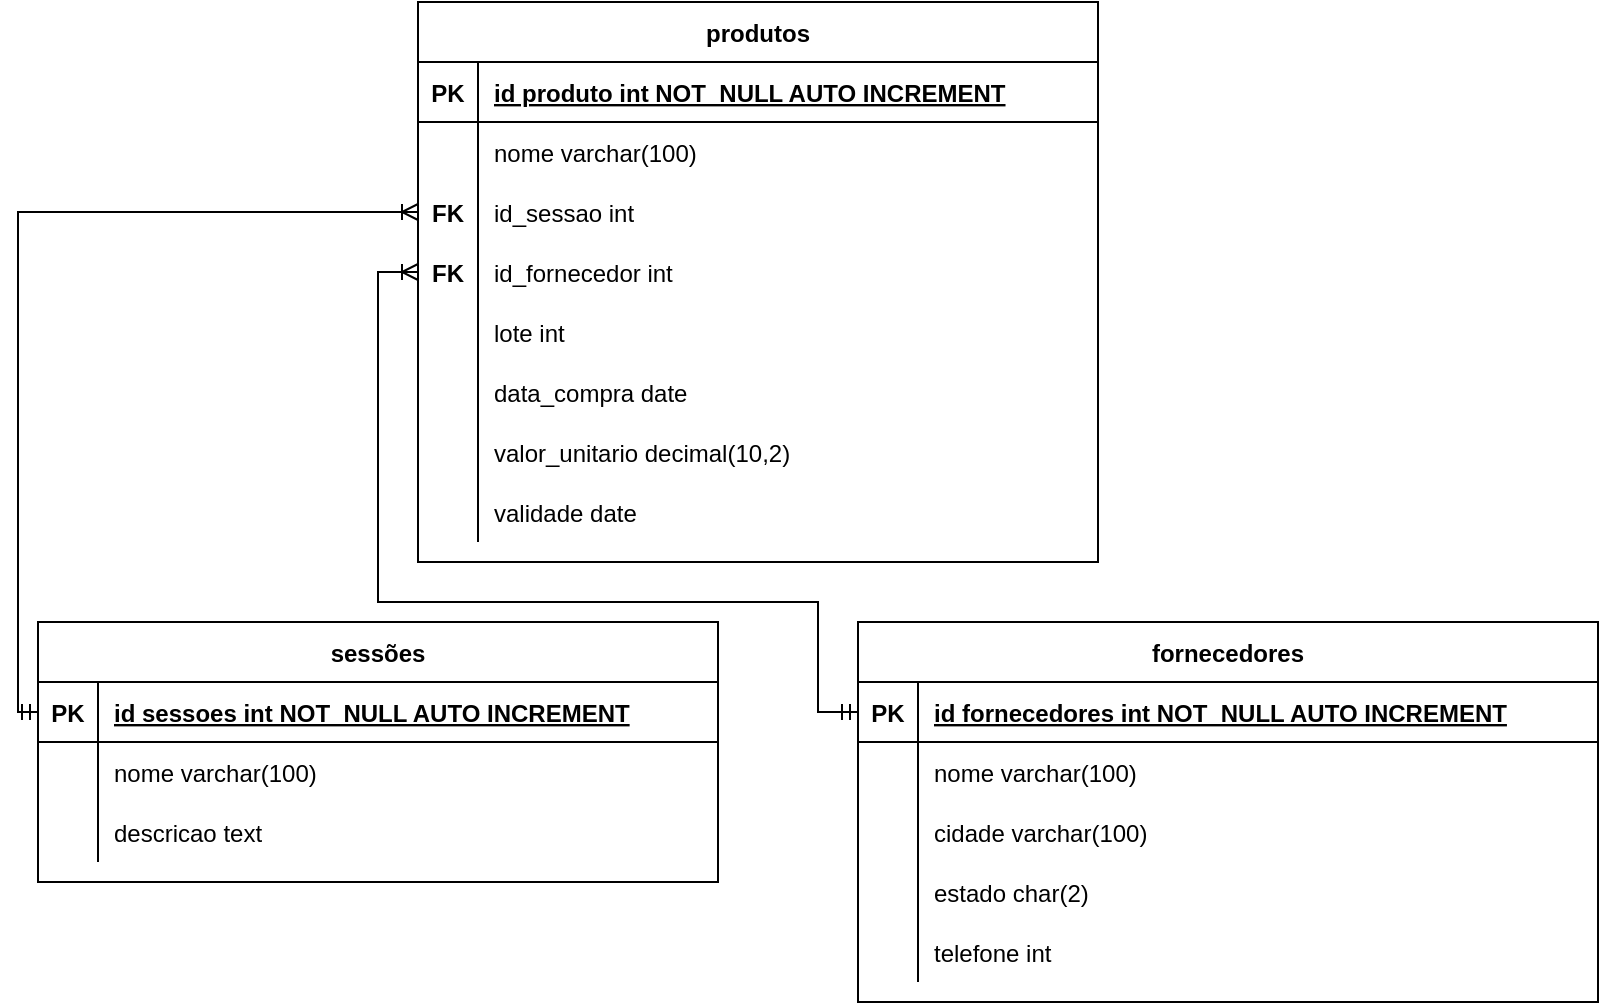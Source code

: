 <mxfile version="20.5.1" type="device"><diagram id="R2lEEEUBdFMjLlhIrx00" name="Page-1"><mxGraphModel dx="1304" dy="529" grid="1" gridSize="10" guides="1" tooltips="1" connect="1" arrows="1" fold="1" page="1" pageScale="1" pageWidth="850" pageHeight="1100" math="0" shadow="0" extFonts="Permanent Marker^https://fonts.googleapis.com/css?family=Permanent+Marker"><root><mxCell id="0"/><mxCell id="1" parent="0"/><mxCell id="n2PwKdHK-ow0a8Y8nJU9-1" value="produtos" style="shape=table;startSize=30;container=1;collapsible=1;childLayout=tableLayout;fixedRows=1;rowLines=0;fontStyle=1;align=center;resizeLast=1;" vertex="1" parent="1"><mxGeometry x="230" y="40" width="340" height="280" as="geometry"/></mxCell><mxCell id="n2PwKdHK-ow0a8Y8nJU9-2" value="" style="shape=tableRow;horizontal=0;startSize=0;swimlaneHead=0;swimlaneBody=0;fillColor=none;collapsible=0;dropTarget=0;points=[[0,0.5],[1,0.5]];portConstraint=eastwest;top=0;left=0;right=0;bottom=1;" vertex="1" parent="n2PwKdHK-ow0a8Y8nJU9-1"><mxGeometry y="30" width="340" height="30" as="geometry"/></mxCell><mxCell id="n2PwKdHK-ow0a8Y8nJU9-3" value="PK" style="shape=partialRectangle;connectable=0;fillColor=none;top=0;left=0;bottom=0;right=0;fontStyle=1;overflow=hidden;" vertex="1" parent="n2PwKdHK-ow0a8Y8nJU9-2"><mxGeometry width="30" height="30" as="geometry"><mxRectangle width="30" height="30" as="alternateBounds"/></mxGeometry></mxCell><mxCell id="n2PwKdHK-ow0a8Y8nJU9-4" value="id produto int NOT_NULL AUTO INCREMENT" style="shape=partialRectangle;connectable=0;fillColor=none;top=0;left=0;bottom=0;right=0;align=left;spacingLeft=6;fontStyle=5;overflow=hidden;" vertex="1" parent="n2PwKdHK-ow0a8Y8nJU9-2"><mxGeometry x="30" width="310" height="30" as="geometry"><mxRectangle width="310" height="30" as="alternateBounds"/></mxGeometry></mxCell><mxCell id="n2PwKdHK-ow0a8Y8nJU9-5" value="" style="shape=tableRow;horizontal=0;startSize=0;swimlaneHead=0;swimlaneBody=0;fillColor=none;collapsible=0;dropTarget=0;points=[[0,0.5],[1,0.5]];portConstraint=eastwest;top=0;left=0;right=0;bottom=0;" vertex="1" parent="n2PwKdHK-ow0a8Y8nJU9-1"><mxGeometry y="60" width="340" height="30" as="geometry"/></mxCell><mxCell id="n2PwKdHK-ow0a8Y8nJU9-6" value="" style="shape=partialRectangle;connectable=0;fillColor=none;top=0;left=0;bottom=0;right=0;editable=1;overflow=hidden;" vertex="1" parent="n2PwKdHK-ow0a8Y8nJU9-5"><mxGeometry width="30" height="30" as="geometry"><mxRectangle width="30" height="30" as="alternateBounds"/></mxGeometry></mxCell><mxCell id="n2PwKdHK-ow0a8Y8nJU9-7" value="nome varchar(100)" style="shape=partialRectangle;connectable=0;fillColor=none;top=0;left=0;bottom=0;right=0;align=left;spacingLeft=6;overflow=hidden;" vertex="1" parent="n2PwKdHK-ow0a8Y8nJU9-5"><mxGeometry x="30" width="310" height="30" as="geometry"><mxRectangle width="310" height="30" as="alternateBounds"/></mxGeometry></mxCell><mxCell id="n2PwKdHK-ow0a8Y8nJU9-8" value="" style="shape=tableRow;horizontal=0;startSize=0;swimlaneHead=0;swimlaneBody=0;fillColor=none;collapsible=0;dropTarget=0;points=[[0,0.5],[1,0.5]];portConstraint=eastwest;top=0;left=0;right=0;bottom=0;" vertex="1" parent="n2PwKdHK-ow0a8Y8nJU9-1"><mxGeometry y="90" width="340" height="30" as="geometry"/></mxCell><mxCell id="n2PwKdHK-ow0a8Y8nJU9-9" value="" style="shape=partialRectangle;connectable=0;fillColor=none;top=0;left=0;bottom=0;right=0;editable=1;overflow=hidden;" vertex="1" parent="n2PwKdHK-ow0a8Y8nJU9-8"><mxGeometry width="30" height="30" as="geometry"><mxRectangle width="30" height="30" as="alternateBounds"/></mxGeometry></mxCell><mxCell id="n2PwKdHK-ow0a8Y8nJU9-10" value="id_sessao int" style="shape=partialRectangle;connectable=0;fillColor=none;top=0;left=0;bottom=0;right=0;align=left;spacingLeft=6;overflow=hidden;" vertex="1" parent="n2PwKdHK-ow0a8Y8nJU9-8"><mxGeometry x="30" width="310" height="30" as="geometry"><mxRectangle width="310" height="30" as="alternateBounds"/></mxGeometry></mxCell><mxCell id="n2PwKdHK-ow0a8Y8nJU9-11" value="" style="shape=tableRow;horizontal=0;startSize=0;swimlaneHead=0;swimlaneBody=0;fillColor=none;collapsible=0;dropTarget=0;points=[[0,0.5],[1,0.5]];portConstraint=eastwest;top=0;left=0;right=0;bottom=0;" vertex="1" parent="n2PwKdHK-ow0a8Y8nJU9-1"><mxGeometry y="120" width="340" height="30" as="geometry"/></mxCell><mxCell id="n2PwKdHK-ow0a8Y8nJU9-12" value="" style="shape=partialRectangle;connectable=0;fillColor=none;top=0;left=0;bottom=0;right=0;editable=1;overflow=hidden;" vertex="1" parent="n2PwKdHK-ow0a8Y8nJU9-11"><mxGeometry width="30" height="30" as="geometry"><mxRectangle width="30" height="30" as="alternateBounds"/></mxGeometry></mxCell><mxCell id="n2PwKdHK-ow0a8Y8nJU9-13" value="id_fornecedor int" style="shape=partialRectangle;connectable=0;fillColor=none;top=0;left=0;bottom=0;right=0;align=left;spacingLeft=6;overflow=hidden;" vertex="1" parent="n2PwKdHK-ow0a8Y8nJU9-11"><mxGeometry x="30" width="310" height="30" as="geometry"><mxRectangle width="310" height="30" as="alternateBounds"/></mxGeometry></mxCell><mxCell id="n2PwKdHK-ow0a8Y8nJU9-40" value="" style="shape=tableRow;horizontal=0;startSize=0;swimlaneHead=0;swimlaneBody=0;fillColor=none;collapsible=0;dropTarget=0;points=[[0,0.5],[1,0.5]];portConstraint=eastwest;top=0;left=0;right=0;bottom=0;" vertex="1" parent="n2PwKdHK-ow0a8Y8nJU9-1"><mxGeometry y="150" width="340" height="30" as="geometry"/></mxCell><mxCell id="n2PwKdHK-ow0a8Y8nJU9-41" value="" style="shape=partialRectangle;connectable=0;fillColor=none;top=0;left=0;bottom=0;right=0;editable=1;overflow=hidden;" vertex="1" parent="n2PwKdHK-ow0a8Y8nJU9-40"><mxGeometry width="30" height="30" as="geometry"><mxRectangle width="30" height="30" as="alternateBounds"/></mxGeometry></mxCell><mxCell id="n2PwKdHK-ow0a8Y8nJU9-42" value="lote int" style="shape=partialRectangle;connectable=0;fillColor=none;top=0;left=0;bottom=0;right=0;align=left;spacingLeft=6;overflow=hidden;" vertex="1" parent="n2PwKdHK-ow0a8Y8nJU9-40"><mxGeometry x="30" width="310" height="30" as="geometry"><mxRectangle width="310" height="30" as="alternateBounds"/></mxGeometry></mxCell><mxCell id="n2PwKdHK-ow0a8Y8nJU9-43" value="" style="shape=tableRow;horizontal=0;startSize=0;swimlaneHead=0;swimlaneBody=0;fillColor=none;collapsible=0;dropTarget=0;points=[[0,0.5],[1,0.5]];portConstraint=eastwest;top=0;left=0;right=0;bottom=0;" vertex="1" parent="n2PwKdHK-ow0a8Y8nJU9-1"><mxGeometry y="180" width="340" height="30" as="geometry"/></mxCell><mxCell id="n2PwKdHK-ow0a8Y8nJU9-44" value="" style="shape=partialRectangle;connectable=0;fillColor=none;top=0;left=0;bottom=0;right=0;editable=1;overflow=hidden;" vertex="1" parent="n2PwKdHK-ow0a8Y8nJU9-43"><mxGeometry width="30" height="30" as="geometry"><mxRectangle width="30" height="30" as="alternateBounds"/></mxGeometry></mxCell><mxCell id="n2PwKdHK-ow0a8Y8nJU9-45" value="data_compra date" style="shape=partialRectangle;connectable=0;fillColor=none;top=0;left=0;bottom=0;right=0;align=left;spacingLeft=6;overflow=hidden;" vertex="1" parent="n2PwKdHK-ow0a8Y8nJU9-43"><mxGeometry x="30" width="310" height="30" as="geometry"><mxRectangle width="310" height="30" as="alternateBounds"/></mxGeometry></mxCell><mxCell id="n2PwKdHK-ow0a8Y8nJU9-46" value="" style="shape=tableRow;horizontal=0;startSize=0;swimlaneHead=0;swimlaneBody=0;fillColor=none;collapsible=0;dropTarget=0;points=[[0,0.5],[1,0.5]];portConstraint=eastwest;top=0;left=0;right=0;bottom=0;" vertex="1" parent="n2PwKdHK-ow0a8Y8nJU9-1"><mxGeometry y="210" width="340" height="30" as="geometry"/></mxCell><mxCell id="n2PwKdHK-ow0a8Y8nJU9-47" value="" style="shape=partialRectangle;connectable=0;fillColor=none;top=0;left=0;bottom=0;right=0;editable=1;overflow=hidden;" vertex="1" parent="n2PwKdHK-ow0a8Y8nJU9-46"><mxGeometry width="30" height="30" as="geometry"><mxRectangle width="30" height="30" as="alternateBounds"/></mxGeometry></mxCell><mxCell id="n2PwKdHK-ow0a8Y8nJU9-48" value="valor_unitario decimal(10,2)" style="shape=partialRectangle;connectable=0;fillColor=none;top=0;left=0;bottom=0;right=0;align=left;spacingLeft=6;overflow=hidden;" vertex="1" parent="n2PwKdHK-ow0a8Y8nJU9-46"><mxGeometry x="30" width="310" height="30" as="geometry"><mxRectangle width="310" height="30" as="alternateBounds"/></mxGeometry></mxCell><mxCell id="n2PwKdHK-ow0a8Y8nJU9-52" value="" style="shape=tableRow;horizontal=0;startSize=0;swimlaneHead=0;swimlaneBody=0;fillColor=none;collapsible=0;dropTarget=0;points=[[0,0.5],[1,0.5]];portConstraint=eastwest;top=0;left=0;right=0;bottom=0;" vertex="1" parent="n2PwKdHK-ow0a8Y8nJU9-1"><mxGeometry y="240" width="340" height="30" as="geometry"/></mxCell><mxCell id="n2PwKdHK-ow0a8Y8nJU9-53" value="" style="shape=partialRectangle;connectable=0;fillColor=none;top=0;left=0;bottom=0;right=0;editable=1;overflow=hidden;" vertex="1" parent="n2PwKdHK-ow0a8Y8nJU9-52"><mxGeometry width="30" height="30" as="geometry"><mxRectangle width="30" height="30" as="alternateBounds"/></mxGeometry></mxCell><mxCell id="n2PwKdHK-ow0a8Y8nJU9-54" value="validade date" style="shape=partialRectangle;connectable=0;fillColor=none;top=0;left=0;bottom=0;right=0;align=left;spacingLeft=6;overflow=hidden;" vertex="1" parent="n2PwKdHK-ow0a8Y8nJU9-52"><mxGeometry x="30" width="310" height="30" as="geometry"><mxRectangle width="310" height="30" as="alternateBounds"/></mxGeometry></mxCell><mxCell id="n2PwKdHK-ow0a8Y8nJU9-14" value="sessões" style="shape=table;startSize=30;container=1;collapsible=1;childLayout=tableLayout;fixedRows=1;rowLines=0;fontStyle=1;align=center;resizeLast=1;" vertex="1" parent="1"><mxGeometry x="40" y="350" width="340" height="130" as="geometry"/></mxCell><mxCell id="n2PwKdHK-ow0a8Y8nJU9-15" value="" style="shape=tableRow;horizontal=0;startSize=0;swimlaneHead=0;swimlaneBody=0;fillColor=none;collapsible=0;dropTarget=0;points=[[0,0.5],[1,0.5]];portConstraint=eastwest;top=0;left=0;right=0;bottom=1;" vertex="1" parent="n2PwKdHK-ow0a8Y8nJU9-14"><mxGeometry y="30" width="340" height="30" as="geometry"/></mxCell><mxCell id="n2PwKdHK-ow0a8Y8nJU9-16" value="PK" style="shape=partialRectangle;connectable=0;fillColor=none;top=0;left=0;bottom=0;right=0;fontStyle=1;overflow=hidden;" vertex="1" parent="n2PwKdHK-ow0a8Y8nJU9-15"><mxGeometry width="30" height="30" as="geometry"><mxRectangle width="30" height="30" as="alternateBounds"/></mxGeometry></mxCell><mxCell id="n2PwKdHK-ow0a8Y8nJU9-17" value="id sessoes int NOT_NULL AUTO INCREMENT" style="shape=partialRectangle;connectable=0;fillColor=none;top=0;left=0;bottom=0;right=0;align=left;spacingLeft=6;fontStyle=5;overflow=hidden;" vertex="1" parent="n2PwKdHK-ow0a8Y8nJU9-15"><mxGeometry x="30" width="310" height="30" as="geometry"><mxRectangle width="310" height="30" as="alternateBounds"/></mxGeometry></mxCell><mxCell id="n2PwKdHK-ow0a8Y8nJU9-21" value="" style="shape=tableRow;horizontal=0;startSize=0;swimlaneHead=0;swimlaneBody=0;fillColor=none;collapsible=0;dropTarget=0;points=[[0,0.5],[1,0.5]];portConstraint=eastwest;top=0;left=0;right=0;bottom=0;" vertex="1" parent="n2PwKdHK-ow0a8Y8nJU9-14"><mxGeometry y="60" width="340" height="30" as="geometry"/></mxCell><mxCell id="n2PwKdHK-ow0a8Y8nJU9-22" value="" style="shape=partialRectangle;connectable=0;fillColor=none;top=0;left=0;bottom=0;right=0;editable=1;overflow=hidden;" vertex="1" parent="n2PwKdHK-ow0a8Y8nJU9-21"><mxGeometry width="30" height="30" as="geometry"><mxRectangle width="30" height="30" as="alternateBounds"/></mxGeometry></mxCell><mxCell id="n2PwKdHK-ow0a8Y8nJU9-23" value="nome varchar(100)" style="shape=partialRectangle;connectable=0;fillColor=none;top=0;left=0;bottom=0;right=0;align=left;spacingLeft=6;overflow=hidden;" vertex="1" parent="n2PwKdHK-ow0a8Y8nJU9-21"><mxGeometry x="30" width="310" height="30" as="geometry"><mxRectangle width="310" height="30" as="alternateBounds"/></mxGeometry></mxCell><mxCell id="n2PwKdHK-ow0a8Y8nJU9-24" value="" style="shape=tableRow;horizontal=0;startSize=0;swimlaneHead=0;swimlaneBody=0;fillColor=none;collapsible=0;dropTarget=0;points=[[0,0.5],[1,0.5]];portConstraint=eastwest;top=0;left=0;right=0;bottom=0;" vertex="1" parent="n2PwKdHK-ow0a8Y8nJU9-14"><mxGeometry y="90" width="340" height="30" as="geometry"/></mxCell><mxCell id="n2PwKdHK-ow0a8Y8nJU9-25" value="" style="shape=partialRectangle;connectable=0;fillColor=none;top=0;left=0;bottom=0;right=0;editable=1;overflow=hidden;" vertex="1" parent="n2PwKdHK-ow0a8Y8nJU9-24"><mxGeometry width="30" height="30" as="geometry"><mxRectangle width="30" height="30" as="alternateBounds"/></mxGeometry></mxCell><mxCell id="n2PwKdHK-ow0a8Y8nJU9-26" value="descricao text" style="shape=partialRectangle;connectable=0;fillColor=none;top=0;left=0;bottom=0;right=0;align=left;spacingLeft=6;overflow=hidden;" vertex="1" parent="n2PwKdHK-ow0a8Y8nJU9-24"><mxGeometry x="30" width="310" height="30" as="geometry"><mxRectangle width="310" height="30" as="alternateBounds"/></mxGeometry></mxCell><mxCell id="n2PwKdHK-ow0a8Y8nJU9-27" value="fornecedores" style="shape=table;startSize=30;container=1;collapsible=1;childLayout=tableLayout;fixedRows=1;rowLines=0;fontStyle=1;align=center;resizeLast=1;" vertex="1" parent="1"><mxGeometry x="450" y="350" width="370" height="190" as="geometry"/></mxCell><mxCell id="n2PwKdHK-ow0a8Y8nJU9-28" value="" style="shape=tableRow;horizontal=0;startSize=0;swimlaneHead=0;swimlaneBody=0;fillColor=none;collapsible=0;dropTarget=0;points=[[0,0.5],[1,0.5]];portConstraint=eastwest;top=0;left=0;right=0;bottom=1;" vertex="1" parent="n2PwKdHK-ow0a8Y8nJU9-27"><mxGeometry y="30" width="370" height="30" as="geometry"/></mxCell><mxCell id="n2PwKdHK-ow0a8Y8nJU9-29" value="PK" style="shape=partialRectangle;connectable=0;fillColor=none;top=0;left=0;bottom=0;right=0;fontStyle=1;overflow=hidden;" vertex="1" parent="n2PwKdHK-ow0a8Y8nJU9-28"><mxGeometry width="30" height="30" as="geometry"><mxRectangle width="30" height="30" as="alternateBounds"/></mxGeometry></mxCell><mxCell id="n2PwKdHK-ow0a8Y8nJU9-30" value="id fornecedores int NOT_NULL AUTO INCREMENT" style="shape=partialRectangle;connectable=0;fillColor=none;top=0;left=0;bottom=0;right=0;align=left;spacingLeft=6;fontStyle=5;overflow=hidden;" vertex="1" parent="n2PwKdHK-ow0a8Y8nJU9-28"><mxGeometry x="30" width="340" height="30" as="geometry"><mxRectangle width="340" height="30" as="alternateBounds"/></mxGeometry></mxCell><mxCell id="n2PwKdHK-ow0a8Y8nJU9-31" value="" style="shape=tableRow;horizontal=0;startSize=0;swimlaneHead=0;swimlaneBody=0;fillColor=none;collapsible=0;dropTarget=0;points=[[0,0.5],[1,0.5]];portConstraint=eastwest;top=0;left=0;right=0;bottom=0;" vertex="1" parent="n2PwKdHK-ow0a8Y8nJU9-27"><mxGeometry y="60" width="370" height="30" as="geometry"/></mxCell><mxCell id="n2PwKdHK-ow0a8Y8nJU9-32" value="" style="shape=partialRectangle;connectable=0;fillColor=none;top=0;left=0;bottom=0;right=0;editable=1;overflow=hidden;" vertex="1" parent="n2PwKdHK-ow0a8Y8nJU9-31"><mxGeometry width="30" height="30" as="geometry"><mxRectangle width="30" height="30" as="alternateBounds"/></mxGeometry></mxCell><mxCell id="n2PwKdHK-ow0a8Y8nJU9-33" value="nome varchar(100)" style="shape=partialRectangle;connectable=0;fillColor=none;top=0;left=0;bottom=0;right=0;align=left;spacingLeft=6;overflow=hidden;" vertex="1" parent="n2PwKdHK-ow0a8Y8nJU9-31"><mxGeometry x="30" width="340" height="30" as="geometry"><mxRectangle width="340" height="30" as="alternateBounds"/></mxGeometry></mxCell><mxCell id="n2PwKdHK-ow0a8Y8nJU9-34" value="" style="shape=tableRow;horizontal=0;startSize=0;swimlaneHead=0;swimlaneBody=0;fillColor=none;collapsible=0;dropTarget=0;points=[[0,0.5],[1,0.5]];portConstraint=eastwest;top=0;left=0;right=0;bottom=0;" vertex="1" parent="n2PwKdHK-ow0a8Y8nJU9-27"><mxGeometry y="90" width="370" height="30" as="geometry"/></mxCell><mxCell id="n2PwKdHK-ow0a8Y8nJU9-35" value="" style="shape=partialRectangle;connectable=0;fillColor=none;top=0;left=0;bottom=0;right=0;editable=1;overflow=hidden;" vertex="1" parent="n2PwKdHK-ow0a8Y8nJU9-34"><mxGeometry width="30" height="30" as="geometry"><mxRectangle width="30" height="30" as="alternateBounds"/></mxGeometry></mxCell><mxCell id="n2PwKdHK-ow0a8Y8nJU9-36" value="cidade varchar(100)" style="shape=partialRectangle;connectable=0;fillColor=none;top=0;left=0;bottom=0;right=0;align=left;spacingLeft=6;overflow=hidden;" vertex="1" parent="n2PwKdHK-ow0a8Y8nJU9-34"><mxGeometry x="30" width="340" height="30" as="geometry"><mxRectangle width="340" height="30" as="alternateBounds"/></mxGeometry></mxCell><mxCell id="n2PwKdHK-ow0a8Y8nJU9-37" value="" style="shape=tableRow;horizontal=0;startSize=0;swimlaneHead=0;swimlaneBody=0;fillColor=none;collapsible=0;dropTarget=0;points=[[0,0.5],[1,0.5]];portConstraint=eastwest;top=0;left=0;right=0;bottom=0;" vertex="1" parent="n2PwKdHK-ow0a8Y8nJU9-27"><mxGeometry y="120" width="370" height="30" as="geometry"/></mxCell><mxCell id="n2PwKdHK-ow0a8Y8nJU9-38" value="" style="shape=partialRectangle;connectable=0;fillColor=none;top=0;left=0;bottom=0;right=0;editable=1;overflow=hidden;" vertex="1" parent="n2PwKdHK-ow0a8Y8nJU9-37"><mxGeometry width="30" height="30" as="geometry"><mxRectangle width="30" height="30" as="alternateBounds"/></mxGeometry></mxCell><mxCell id="n2PwKdHK-ow0a8Y8nJU9-39" value="estado char(2)" style="shape=partialRectangle;connectable=0;fillColor=none;top=0;left=0;bottom=0;right=0;align=left;spacingLeft=6;overflow=hidden;" vertex="1" parent="n2PwKdHK-ow0a8Y8nJU9-37"><mxGeometry x="30" width="340" height="30" as="geometry"><mxRectangle width="340" height="30" as="alternateBounds"/></mxGeometry></mxCell><mxCell id="n2PwKdHK-ow0a8Y8nJU9-49" value="" style="shape=tableRow;horizontal=0;startSize=0;swimlaneHead=0;swimlaneBody=0;fillColor=none;collapsible=0;dropTarget=0;points=[[0,0.5],[1,0.5]];portConstraint=eastwest;top=0;left=0;right=0;bottom=0;" vertex="1" parent="n2PwKdHK-ow0a8Y8nJU9-27"><mxGeometry y="150" width="370" height="30" as="geometry"/></mxCell><mxCell id="n2PwKdHK-ow0a8Y8nJU9-50" value="" style="shape=partialRectangle;connectable=0;fillColor=none;top=0;left=0;bottom=0;right=0;editable=1;overflow=hidden;" vertex="1" parent="n2PwKdHK-ow0a8Y8nJU9-49"><mxGeometry width="30" height="30" as="geometry"><mxRectangle width="30" height="30" as="alternateBounds"/></mxGeometry></mxCell><mxCell id="n2PwKdHK-ow0a8Y8nJU9-51" value="telefone int" style="shape=partialRectangle;connectable=0;fillColor=none;top=0;left=0;bottom=0;right=0;align=left;spacingLeft=6;overflow=hidden;" vertex="1" parent="n2PwKdHK-ow0a8Y8nJU9-49"><mxGeometry x="30" width="340" height="30" as="geometry"><mxRectangle width="340" height="30" as="alternateBounds"/></mxGeometry></mxCell><mxCell id="n2PwKdHK-ow0a8Y8nJU9-57" value="" style="edgeStyle=orthogonalEdgeStyle;fontSize=12;html=1;endArrow=ERoneToMany;startArrow=ERmandOne;rounded=0;entryX=0;entryY=0.5;entryDx=0;entryDy=0;exitX=0;exitY=0.5;exitDx=0;exitDy=0;" edge="1" parent="1" source="n2PwKdHK-ow0a8Y8nJU9-15" target="n2PwKdHK-ow0a8Y8nJU9-8"><mxGeometry width="100" height="100" relative="1" as="geometry"><mxPoint x="50" y="250" as="sourcePoint"/><mxPoint x="190" y="140" as="targetPoint"/></mxGeometry></mxCell><mxCell id="n2PwKdHK-ow0a8Y8nJU9-58" value="" style="edgeStyle=orthogonalEdgeStyle;fontSize=12;html=1;endArrow=ERoneToMany;startArrow=ERmandOne;rounded=0;entryX=0;entryY=0.5;entryDx=0;entryDy=0;exitX=0;exitY=0.5;exitDx=0;exitDy=0;" edge="1" parent="1" source="n2PwKdHK-ow0a8Y8nJU9-28" target="n2PwKdHK-ow0a8Y8nJU9-11"><mxGeometry width="100" height="100" relative="1" as="geometry"><mxPoint x="430" y="330" as="sourcePoint"/><mxPoint x="750" y="80" as="targetPoint"/><Array as="points"><mxPoint x="430" y="395"/><mxPoint x="430" y="340"/><mxPoint x="210" y="340"/><mxPoint x="210" y="175"/></Array></mxGeometry></mxCell><mxCell id="n2PwKdHK-ow0a8Y8nJU9-62" value="FK" style="shape=partialRectangle;connectable=0;fillColor=none;top=0;left=0;bottom=0;right=0;fontStyle=1;overflow=hidden;" vertex="1" parent="1"><mxGeometry x="230" y="130" width="30" height="30" as="geometry"><mxRectangle width="30" height="30" as="alternateBounds"/></mxGeometry></mxCell><mxCell id="n2PwKdHK-ow0a8Y8nJU9-63" value="FK" style="shape=partialRectangle;connectable=0;fillColor=none;top=0;left=0;bottom=0;right=0;fontStyle=1;overflow=hidden;" vertex="1" parent="1"><mxGeometry x="230" y="160" width="30" height="30" as="geometry"><mxRectangle width="30" height="30" as="alternateBounds"/></mxGeometry></mxCell></root></mxGraphModel></diagram></mxfile>